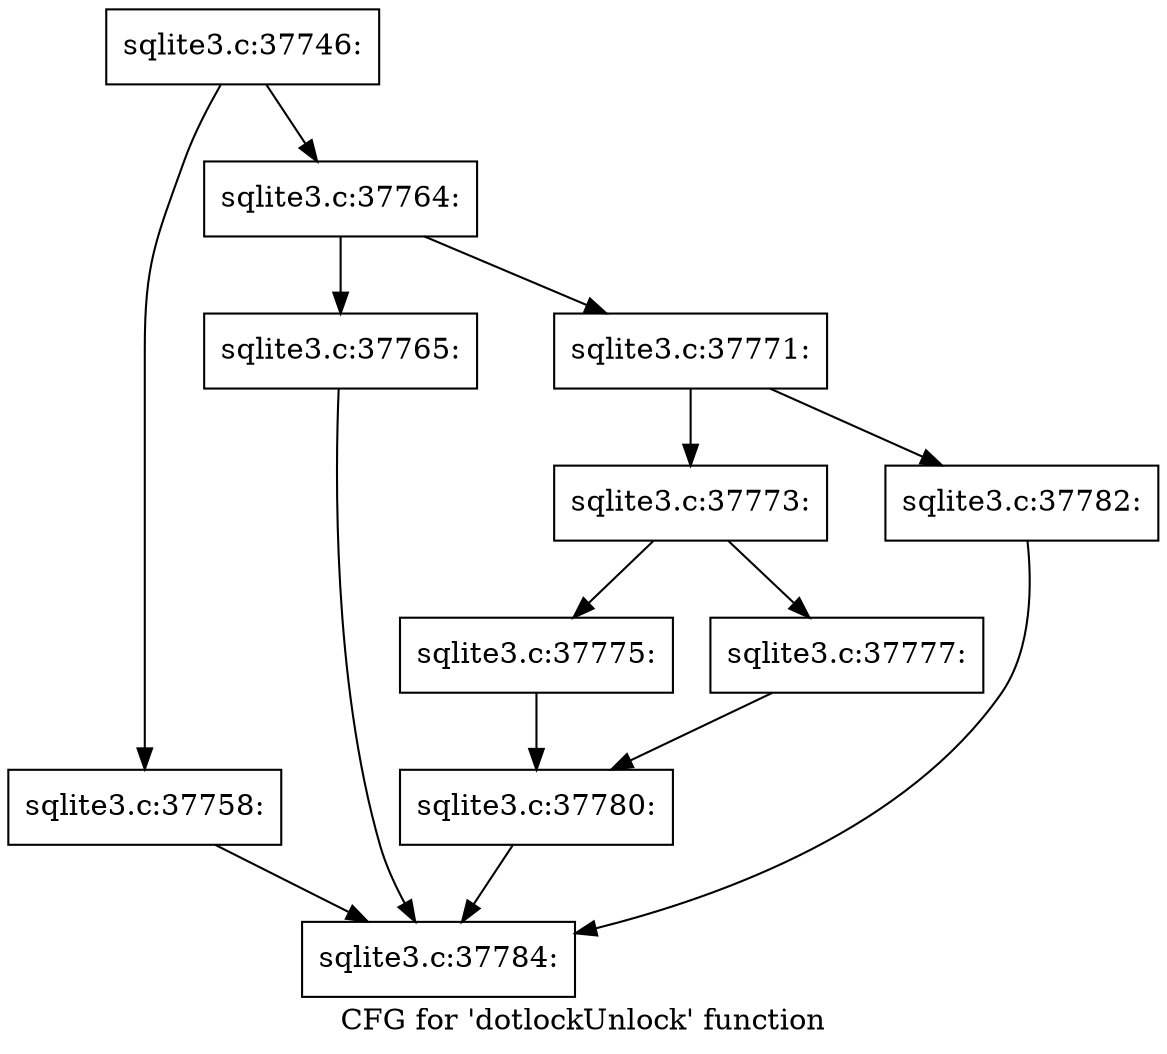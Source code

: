 digraph "CFG for 'dotlockUnlock' function" {
	label="CFG for 'dotlockUnlock' function";

	Node0x55c0f719fc60 [shape=record,label="{sqlite3.c:37746:}"];
	Node0x55c0f719fc60 -> Node0x55c0f5b4c100;
	Node0x55c0f719fc60 -> Node0x55c0f5b4c150;
	Node0x55c0f5b4c100 [shape=record,label="{sqlite3.c:37758:}"];
	Node0x55c0f5b4c100 -> Node0x55c0f719fde0;
	Node0x55c0f5b4c150 [shape=record,label="{sqlite3.c:37764:}"];
	Node0x55c0f5b4c150 -> Node0x55c0f5b4c920;
	Node0x55c0f5b4c150 -> Node0x55c0f5b4c970;
	Node0x55c0f5b4c920 [shape=record,label="{sqlite3.c:37765:}"];
	Node0x55c0f5b4c920 -> Node0x55c0f719fde0;
	Node0x55c0f5b4c970 [shape=record,label="{sqlite3.c:37771:}"];
	Node0x55c0f5b4c970 -> Node0x55c0f5b4d630;
	Node0x55c0f5b4c970 -> Node0x55c0f5b4d680;
	Node0x55c0f5b4d630 [shape=record,label="{sqlite3.c:37773:}"];
	Node0x55c0f5b4d630 -> Node0x55c0f5b4dec0;
	Node0x55c0f5b4d630 -> Node0x55c0f5b4df60;
	Node0x55c0f5b4dec0 [shape=record,label="{sqlite3.c:37775:}"];
	Node0x55c0f5b4dec0 -> Node0x55c0f5b4df10;
	Node0x55c0f5b4df60 [shape=record,label="{sqlite3.c:37777:}"];
	Node0x55c0f5b4df60 -> Node0x55c0f5b4df10;
	Node0x55c0f5b4df10 [shape=record,label="{sqlite3.c:37780:}"];
	Node0x55c0f5b4df10 -> Node0x55c0f719fde0;
	Node0x55c0f5b4d680 [shape=record,label="{sqlite3.c:37782:}"];
	Node0x55c0f5b4d680 -> Node0x55c0f719fde0;
	Node0x55c0f719fde0 [shape=record,label="{sqlite3.c:37784:}"];
}
